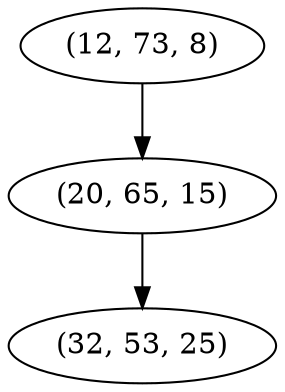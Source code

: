 digraph tree {
    "(12, 73, 8)";
    "(20, 65, 15)";
    "(32, 53, 25)";
    "(12, 73, 8)" -> "(20, 65, 15)";
    "(20, 65, 15)" -> "(32, 53, 25)";
}
